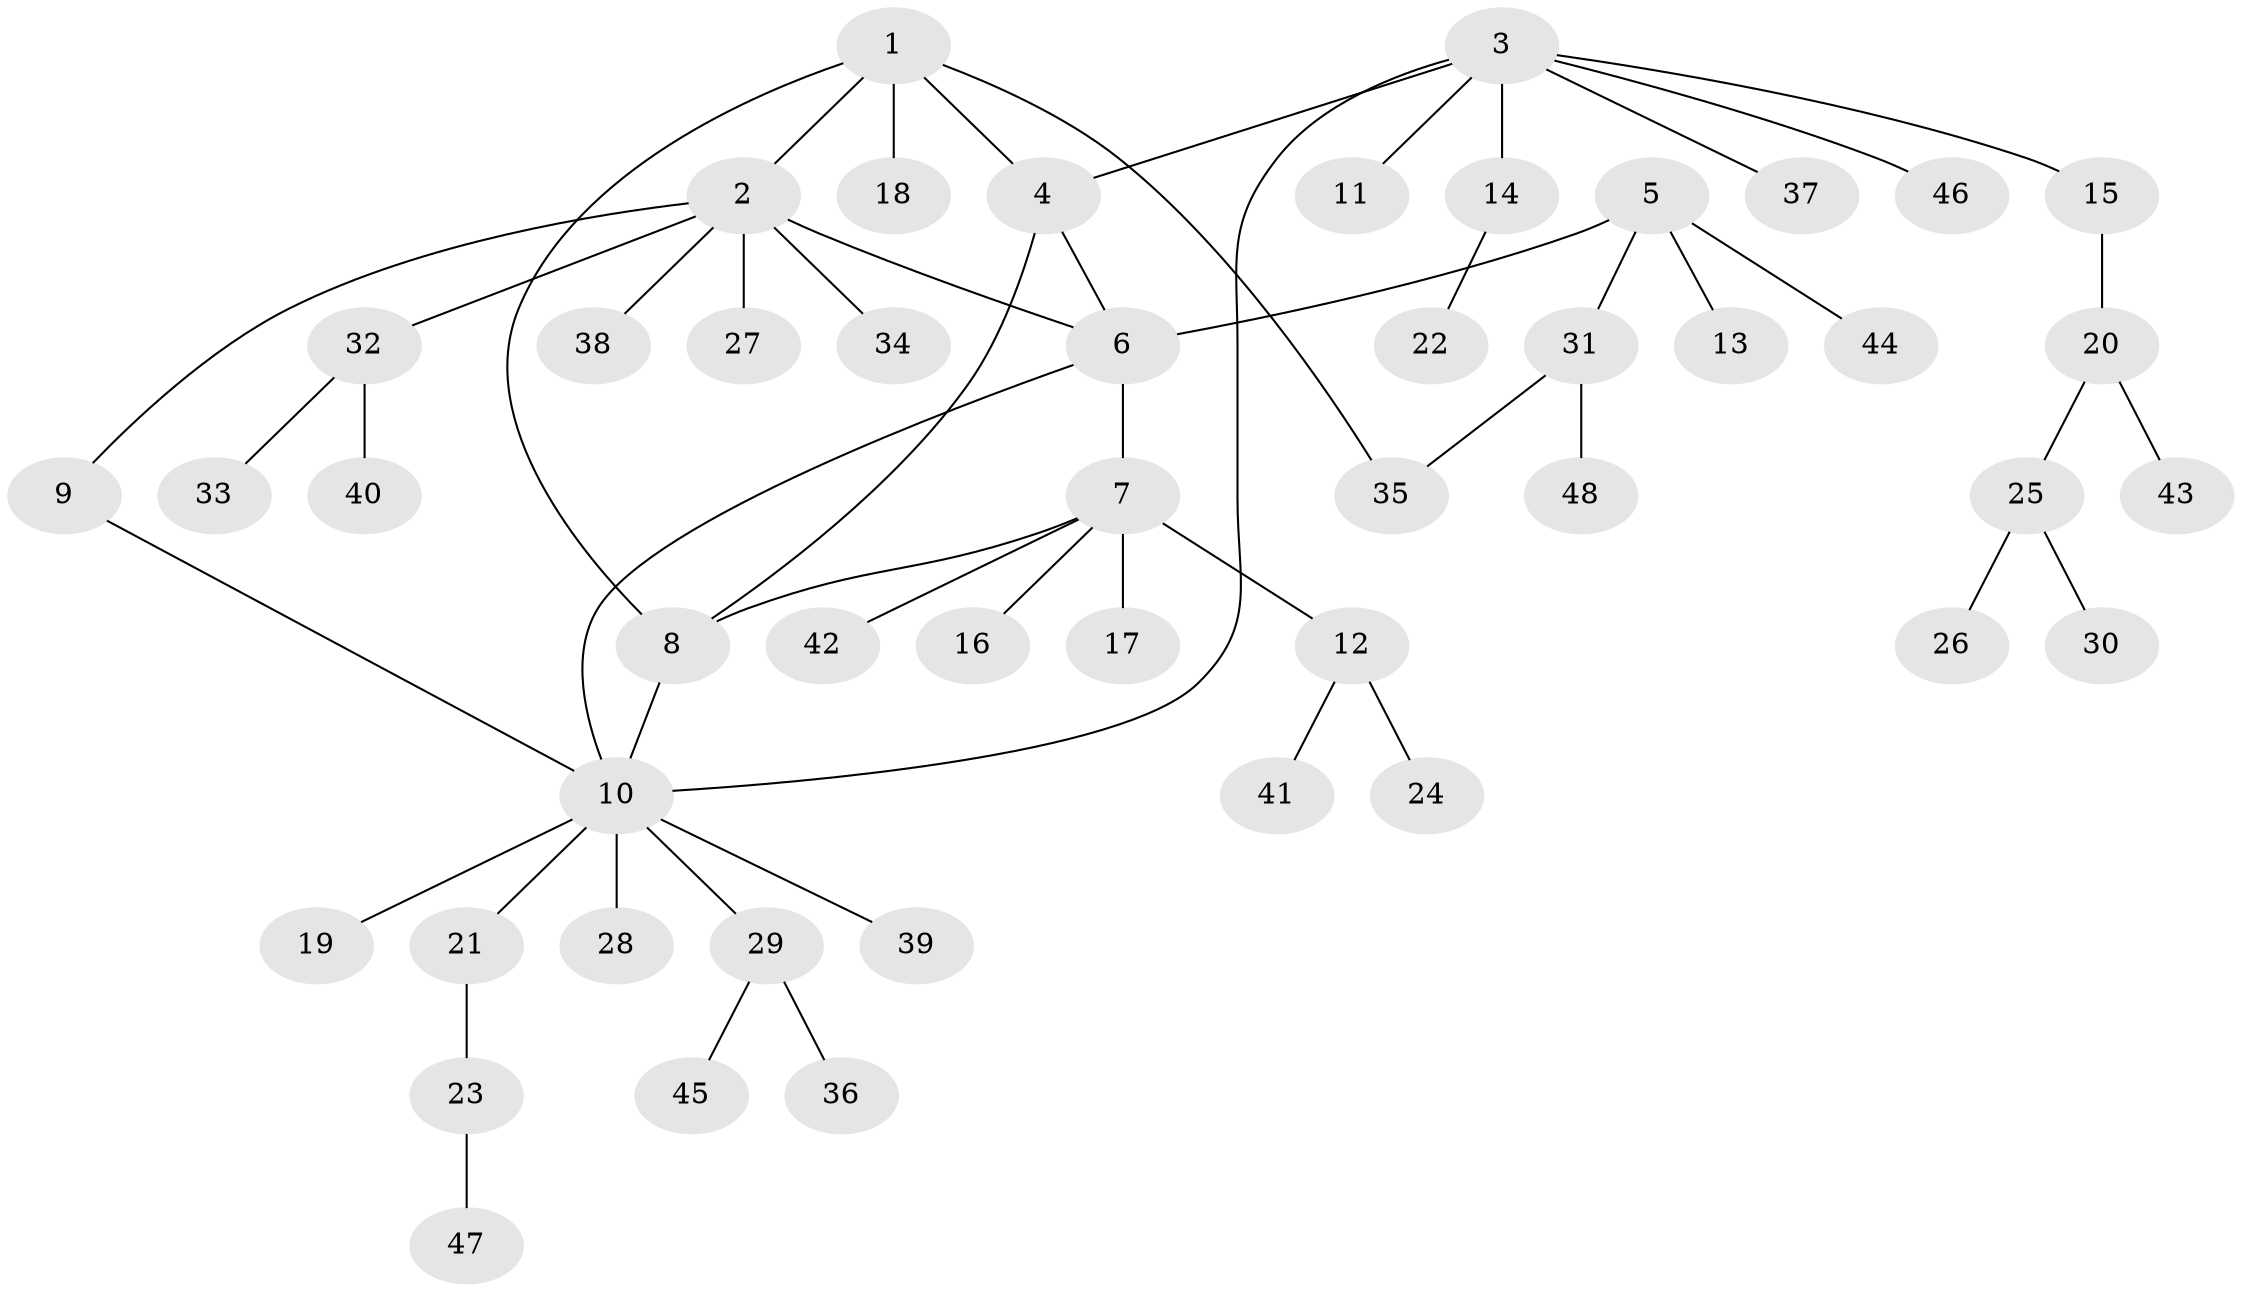 // coarse degree distribution, {5: 0.06060606060606061, 6: 0.06060606060606061, 7: 0.030303030303030304, 3: 0.030303030303030304, 4: 0.030303030303030304, 9: 0.030303030303030304, 1: 0.5151515151515151, 2: 0.24242424242424243}
// Generated by graph-tools (version 1.1) at 2025/52/02/27/25 19:52:19]
// undirected, 48 vertices, 54 edges
graph export_dot {
graph [start="1"]
  node [color=gray90,style=filled];
  1;
  2;
  3;
  4;
  5;
  6;
  7;
  8;
  9;
  10;
  11;
  12;
  13;
  14;
  15;
  16;
  17;
  18;
  19;
  20;
  21;
  22;
  23;
  24;
  25;
  26;
  27;
  28;
  29;
  30;
  31;
  32;
  33;
  34;
  35;
  36;
  37;
  38;
  39;
  40;
  41;
  42;
  43;
  44;
  45;
  46;
  47;
  48;
  1 -- 2;
  1 -- 4;
  1 -- 8;
  1 -- 18;
  1 -- 35;
  2 -- 6;
  2 -- 9;
  2 -- 27;
  2 -- 32;
  2 -- 34;
  2 -- 38;
  3 -- 4;
  3 -- 10;
  3 -- 11;
  3 -- 14;
  3 -- 15;
  3 -- 37;
  3 -- 46;
  4 -- 6;
  4 -- 8;
  5 -- 6;
  5 -- 13;
  5 -- 31;
  5 -- 44;
  6 -- 7;
  6 -- 10;
  7 -- 8;
  7 -- 12;
  7 -- 16;
  7 -- 17;
  7 -- 42;
  8 -- 10;
  9 -- 10;
  10 -- 19;
  10 -- 21;
  10 -- 28;
  10 -- 29;
  10 -- 39;
  12 -- 24;
  12 -- 41;
  14 -- 22;
  15 -- 20;
  20 -- 25;
  20 -- 43;
  21 -- 23;
  23 -- 47;
  25 -- 26;
  25 -- 30;
  29 -- 36;
  29 -- 45;
  31 -- 35;
  31 -- 48;
  32 -- 33;
  32 -- 40;
}
